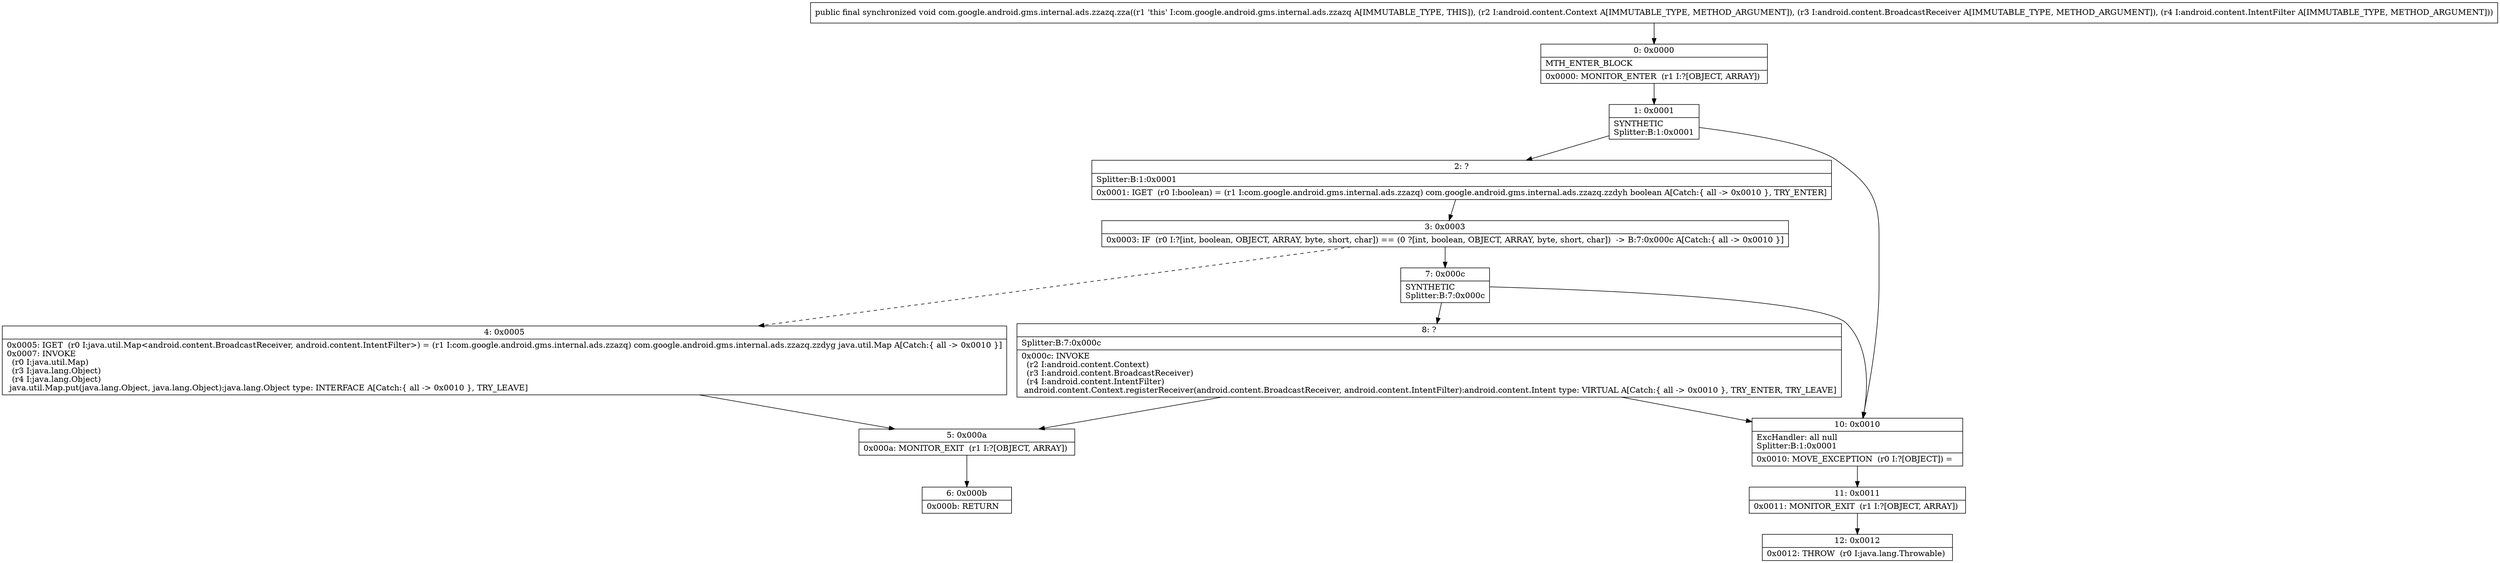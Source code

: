 digraph "CFG forcom.google.android.gms.internal.ads.zzazq.zza(Landroid\/content\/Context;Landroid\/content\/BroadcastReceiver;Landroid\/content\/IntentFilter;)V" {
Node_0 [shape=record,label="{0\:\ 0x0000|MTH_ENTER_BLOCK\l|0x0000: MONITOR_ENTER  (r1 I:?[OBJECT, ARRAY]) \l}"];
Node_1 [shape=record,label="{1\:\ 0x0001|SYNTHETIC\lSplitter:B:1:0x0001\l}"];
Node_2 [shape=record,label="{2\:\ ?|Splitter:B:1:0x0001\l|0x0001: IGET  (r0 I:boolean) = (r1 I:com.google.android.gms.internal.ads.zzazq) com.google.android.gms.internal.ads.zzazq.zzdyh boolean A[Catch:\{ all \-\> 0x0010 \}, TRY_ENTER]\l}"];
Node_3 [shape=record,label="{3\:\ 0x0003|0x0003: IF  (r0 I:?[int, boolean, OBJECT, ARRAY, byte, short, char]) == (0 ?[int, boolean, OBJECT, ARRAY, byte, short, char])  \-\> B:7:0x000c A[Catch:\{ all \-\> 0x0010 \}]\l}"];
Node_4 [shape=record,label="{4\:\ 0x0005|0x0005: IGET  (r0 I:java.util.Map\<android.content.BroadcastReceiver, android.content.IntentFilter\>) = (r1 I:com.google.android.gms.internal.ads.zzazq) com.google.android.gms.internal.ads.zzazq.zzdyg java.util.Map A[Catch:\{ all \-\> 0x0010 \}]\l0x0007: INVOKE  \l  (r0 I:java.util.Map)\l  (r3 I:java.lang.Object)\l  (r4 I:java.lang.Object)\l java.util.Map.put(java.lang.Object, java.lang.Object):java.lang.Object type: INTERFACE A[Catch:\{ all \-\> 0x0010 \}, TRY_LEAVE]\l}"];
Node_5 [shape=record,label="{5\:\ 0x000a|0x000a: MONITOR_EXIT  (r1 I:?[OBJECT, ARRAY]) \l}"];
Node_6 [shape=record,label="{6\:\ 0x000b|0x000b: RETURN   \l}"];
Node_7 [shape=record,label="{7\:\ 0x000c|SYNTHETIC\lSplitter:B:7:0x000c\l}"];
Node_8 [shape=record,label="{8\:\ ?|Splitter:B:7:0x000c\l|0x000c: INVOKE  \l  (r2 I:android.content.Context)\l  (r3 I:android.content.BroadcastReceiver)\l  (r4 I:android.content.IntentFilter)\l android.content.Context.registerReceiver(android.content.BroadcastReceiver, android.content.IntentFilter):android.content.Intent type: VIRTUAL A[Catch:\{ all \-\> 0x0010 \}, TRY_ENTER, TRY_LEAVE]\l}"];
Node_10 [shape=record,label="{10\:\ 0x0010|ExcHandler: all null\lSplitter:B:1:0x0001\l|0x0010: MOVE_EXCEPTION  (r0 I:?[OBJECT]) =  \l}"];
Node_11 [shape=record,label="{11\:\ 0x0011|0x0011: MONITOR_EXIT  (r1 I:?[OBJECT, ARRAY]) \l}"];
Node_12 [shape=record,label="{12\:\ 0x0012|0x0012: THROW  (r0 I:java.lang.Throwable) \l}"];
MethodNode[shape=record,label="{public final synchronized void com.google.android.gms.internal.ads.zzazq.zza((r1 'this' I:com.google.android.gms.internal.ads.zzazq A[IMMUTABLE_TYPE, THIS]), (r2 I:android.content.Context A[IMMUTABLE_TYPE, METHOD_ARGUMENT]), (r3 I:android.content.BroadcastReceiver A[IMMUTABLE_TYPE, METHOD_ARGUMENT]), (r4 I:android.content.IntentFilter A[IMMUTABLE_TYPE, METHOD_ARGUMENT])) }"];
MethodNode -> Node_0;
Node_0 -> Node_1;
Node_1 -> Node_2;
Node_1 -> Node_10;
Node_2 -> Node_3;
Node_3 -> Node_4[style=dashed];
Node_3 -> Node_7;
Node_4 -> Node_5;
Node_5 -> Node_6;
Node_7 -> Node_8;
Node_7 -> Node_10;
Node_8 -> Node_10;
Node_8 -> Node_5;
Node_10 -> Node_11;
Node_11 -> Node_12;
}

